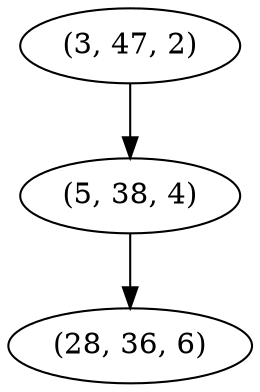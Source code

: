 digraph tree {
    "(3, 47, 2)";
    "(5, 38, 4)";
    "(28, 36, 6)";
    "(3, 47, 2)" -> "(5, 38, 4)";
    "(5, 38, 4)" -> "(28, 36, 6)";
}
